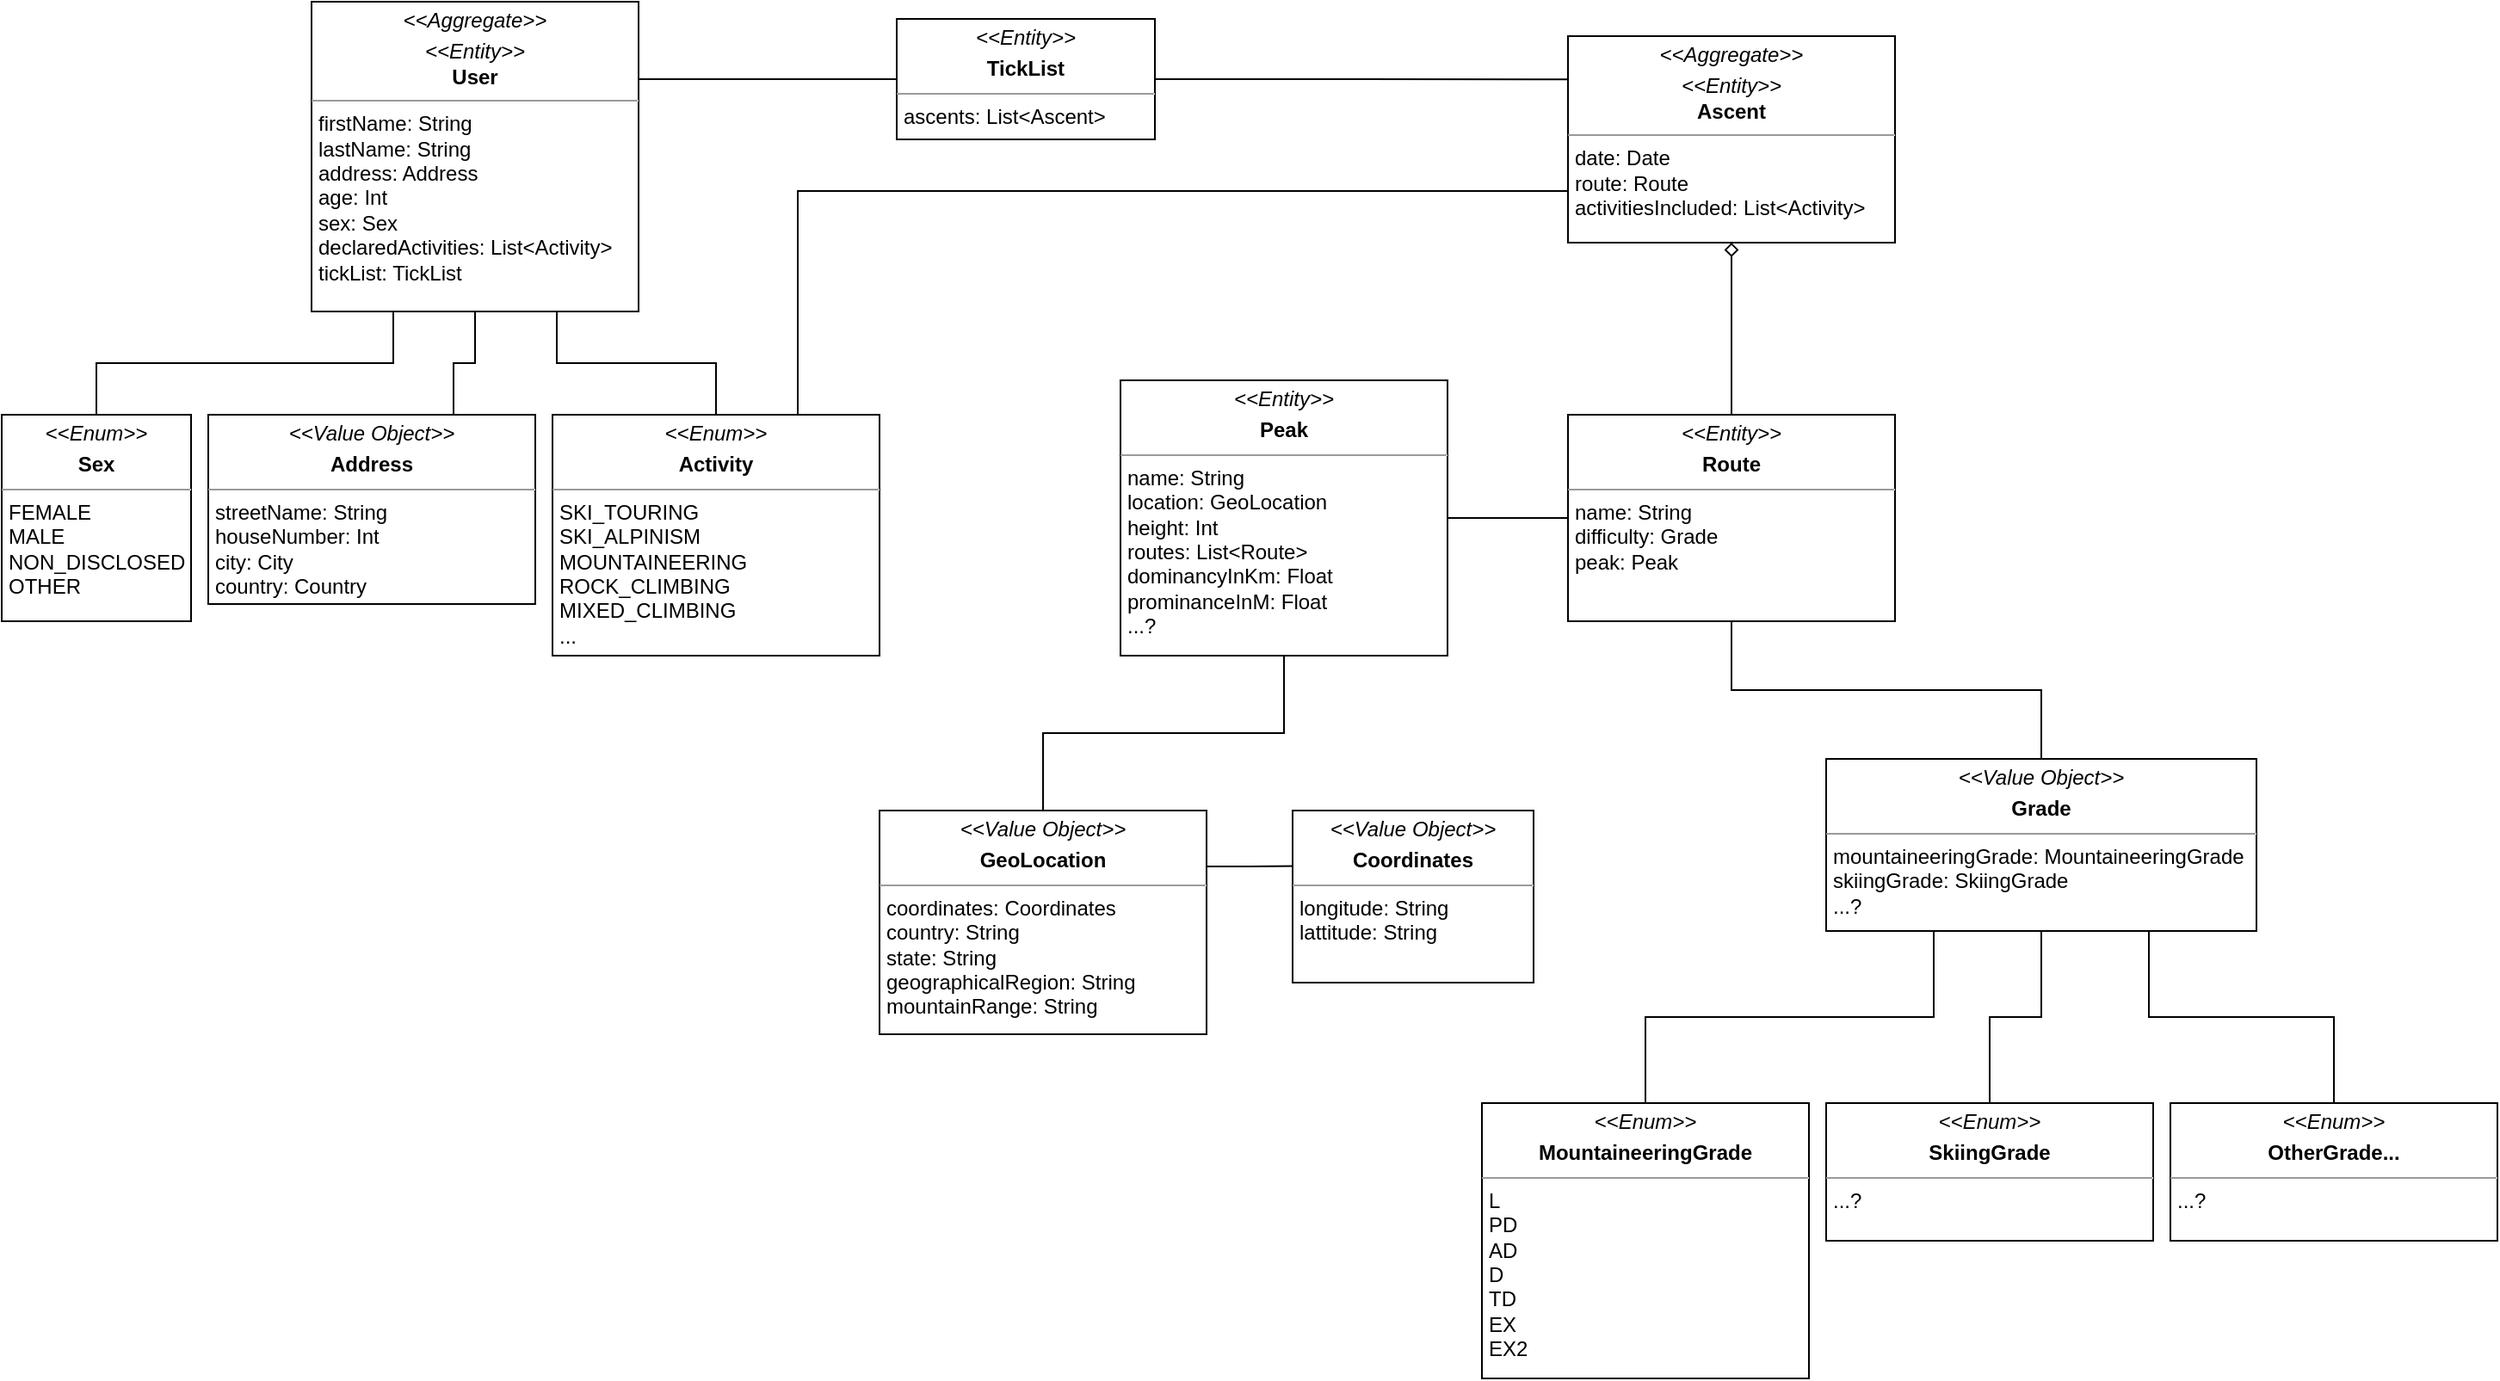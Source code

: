 <mxfile version="20.5.1" type="github">
  <diagram name="domain_model" id="6133507b-19e7-1e82-6fc7-422aa6c4b21f">
    <mxGraphModel dx="3001" dy="1206" grid="1" gridSize="10" guides="1" tooltips="1" connect="1" arrows="1" fold="1" page="1" pageScale="1" pageWidth="1100" pageHeight="850" background="none" math="0" shadow="0">
      <root>
        <mxCell id="0" />
        <mxCell id="1" parent="0" />
        <mxCell id="GPy9ULsNys-U8jjGRWUi-66" style="edgeStyle=orthogonalEdgeStyle;rounded=0;orthogonalLoop=1;jettySize=auto;html=1;exitX=0.25;exitY=1;exitDx=0;exitDy=0;entryX=0.5;entryY=0;entryDx=0;entryDy=0;endArrow=none;endFill=0;" parent="1" source="GPy9ULsNys-U8jjGRWUi-62" target="GPy9ULsNys-U8jjGRWUi-65" edge="1">
          <mxGeometry relative="1" as="geometry" />
        </mxCell>
        <mxCell id="GPy9ULsNys-U8jjGRWUi-67" style="edgeStyle=orthogonalEdgeStyle;rounded=0;orthogonalLoop=1;jettySize=auto;html=1;exitX=0.5;exitY=1;exitDx=0;exitDy=0;entryX=0.75;entryY=0;entryDx=0;entryDy=0;endArrow=none;endFill=0;" parent="1" source="GPy9ULsNys-U8jjGRWUi-62" target="GPy9ULsNys-U8jjGRWUi-63" edge="1">
          <mxGeometry relative="1" as="geometry" />
        </mxCell>
        <mxCell id="GPy9ULsNys-U8jjGRWUi-68" style="edgeStyle=orthogonalEdgeStyle;rounded=0;orthogonalLoop=1;jettySize=auto;html=1;exitX=0.75;exitY=1;exitDx=0;exitDy=0;entryX=0.5;entryY=0;entryDx=0;entryDy=0;endArrow=none;endFill=0;" parent="1" source="GPy9ULsNys-U8jjGRWUi-62" target="GPy9ULsNys-U8jjGRWUi-64" edge="1">
          <mxGeometry relative="1" as="geometry" />
        </mxCell>
        <mxCell id="GPy9ULsNys-U8jjGRWUi-86" style="edgeStyle=orthogonalEdgeStyle;rounded=0;orthogonalLoop=1;jettySize=auto;html=1;exitX=1;exitY=0.25;exitDx=0;exitDy=0;entryX=0;entryY=0.5;entryDx=0;entryDy=0;endArrow=none;endFill=0;" parent="1" source="GPy9ULsNys-U8jjGRWUi-62" target="GPy9ULsNys-U8jjGRWUi-69" edge="1">
          <mxGeometry relative="1" as="geometry" />
        </mxCell>
        <mxCell id="GPy9ULsNys-U8jjGRWUi-62" value="&lt;p style=&quot;margin:0px;margin-top:4px;text-align:center;&quot;&gt;&lt;i&gt;&amp;lt;&amp;lt;Aggregate&amp;gt;&amp;gt;&lt;/i&gt;&lt;/p&gt;&lt;p style=&quot;margin:0px;margin-top:4px;text-align:center;&quot;&gt;&lt;i&gt;&amp;lt;&amp;lt;Entity&amp;gt;&amp;gt;&lt;/i&gt;&lt;i&gt;&lt;br&gt;&lt;/i&gt;&lt;b&gt;User&lt;/b&gt;&lt;/p&gt;&lt;hr size=&quot;1&quot;&gt;&lt;p style=&quot;margin:0px;margin-left:4px;&quot;&gt;firstName: String&lt;/p&gt;&lt;p style=&quot;margin:0px;margin-left:4px;&quot;&gt;lastName: String&lt;br&gt;address: Address&lt;/p&gt;&lt;p style=&quot;margin:0px;margin-left:4px;&quot;&gt;age: Int&lt;/p&gt;&lt;p style=&quot;margin:0px;margin-left:4px;&quot;&gt;sex: Sex&lt;/p&gt;&lt;p style=&quot;margin:0px;margin-left:4px;&quot;&gt;declaredActivities: List&amp;lt;Activity&amp;gt;&lt;/p&gt;&lt;p style=&quot;margin:0px;margin-left:4px;&quot;&gt;tickList: TickList&lt;/p&gt;&lt;p style=&quot;margin:0px;margin-left:4px;&quot;&gt;&lt;br&gt;&lt;/p&gt;" style="verticalAlign=top;align=left;overflow=fill;fontSize=12;fontFamily=Helvetica;html=1;" parent="1" vertex="1">
          <mxGeometry x="160" y="160" width="190" height="180" as="geometry" />
        </mxCell>
        <mxCell id="GPy9ULsNys-U8jjGRWUi-63" value="&lt;p style=&quot;margin:0px;margin-top:4px;text-align:center;&quot;&gt;&lt;i&gt;&amp;lt;&amp;lt;Value Object&amp;gt;&amp;gt;&lt;/i&gt;&lt;/p&gt;&lt;p style=&quot;margin:0px;margin-top:4px;text-align:center;&quot;&gt;&lt;b&gt;Address&lt;/b&gt;&lt;/p&gt;&lt;hr size=&quot;1&quot;&gt;&lt;p style=&quot;margin:0px;margin-left:4px;&quot;&gt;streetName: String&lt;/p&gt;&lt;p style=&quot;margin:0px;margin-left:4px;&quot;&gt;houseNumber: Int&lt;/p&gt;&lt;p style=&quot;margin:0px;margin-left:4px;&quot;&gt;city: City&lt;/p&gt;&lt;p style=&quot;margin:0px;margin-left:4px;&quot;&gt;country: Country&lt;/p&gt;&lt;p style=&quot;margin:0px;margin-left:4px;&quot;&gt;&lt;br&gt;&lt;/p&gt;" style="verticalAlign=top;align=left;overflow=fill;fontSize=12;fontFamily=Helvetica;html=1;" parent="1" vertex="1">
          <mxGeometry x="100" y="400" width="190" height="110" as="geometry" />
        </mxCell>
        <mxCell id="GPy9ULsNys-U8jjGRWUi-64" value="&lt;p style=&quot;margin:0px;margin-top:4px;text-align:center;&quot;&gt;&lt;i&gt;&amp;lt;&amp;lt;Enum&amp;gt;&amp;gt;&lt;/i&gt;&lt;/p&gt;&lt;p style=&quot;margin:0px;margin-top:4px;text-align:center;&quot;&gt;&lt;b&gt;Activity&lt;/b&gt;&lt;/p&gt;&lt;hr size=&quot;1&quot;&gt;&lt;p style=&quot;margin:0px;margin-left:4px;&quot;&gt;SKI_TOURING&lt;/p&gt;&lt;p style=&quot;margin:0px;margin-left:4px;&quot;&gt;SKI_ALPINISM&lt;/p&gt;&lt;p style=&quot;margin:0px;margin-left:4px;&quot;&gt;MOUNTAINEERING&lt;/p&gt;&lt;p style=&quot;margin:0px;margin-left:4px;&quot;&gt;ROCK_CLIMBING&lt;/p&gt;&lt;p style=&quot;margin:0px;margin-left:4px;&quot;&gt;MIXED_CLIMBING&lt;/p&gt;&lt;p style=&quot;margin:0px;margin-left:4px;&quot;&gt;...&lt;/p&gt;" style="verticalAlign=top;align=left;overflow=fill;fontSize=12;fontFamily=Helvetica;html=1;" parent="1" vertex="1">
          <mxGeometry x="300" y="400" width="190" height="140" as="geometry" />
        </mxCell>
        <mxCell id="GPy9ULsNys-U8jjGRWUi-65" value="&lt;p style=&quot;margin:0px;margin-top:4px;text-align:center;&quot;&gt;&lt;i&gt;&amp;lt;&amp;lt;Enum&amp;gt;&amp;gt;&lt;/i&gt;&lt;/p&gt;&lt;p style=&quot;margin:0px;margin-top:4px;text-align:center;&quot;&gt;&lt;b&gt;Sex&lt;/b&gt;&lt;/p&gt;&lt;hr size=&quot;1&quot;&gt;&lt;p style=&quot;margin:0px;margin-left:4px;&quot;&gt;FEMALE&lt;/p&gt;&lt;p style=&quot;margin:0px;margin-left:4px;&quot;&gt;MALE&lt;/p&gt;&lt;p style=&quot;margin:0px;margin-left:4px;&quot;&gt;NON_DISCLOSED&lt;/p&gt;&lt;p style=&quot;margin:0px;margin-left:4px;&quot;&gt;OTHER&lt;/p&gt;" style="verticalAlign=top;align=left;overflow=fill;fontSize=12;fontFamily=Helvetica;html=1;" parent="1" vertex="1">
          <mxGeometry x="-20" y="400" width="110" height="120" as="geometry" />
        </mxCell>
        <mxCell id="GPy9ULsNys-U8jjGRWUi-85" style="edgeStyle=orthogonalEdgeStyle;rounded=0;orthogonalLoop=1;jettySize=auto;html=1;entryX=0.001;entryY=0.209;entryDx=0;entryDy=0;endArrow=none;endFill=0;entryPerimeter=0;" parent="1" source="GPy9ULsNys-U8jjGRWUi-69" target="GPy9ULsNys-U8jjGRWUi-71" edge="1">
          <mxGeometry relative="1" as="geometry">
            <Array as="points" />
          </mxGeometry>
        </mxCell>
        <mxCell id="GPy9ULsNys-U8jjGRWUi-69" value="&lt;p style=&quot;margin:0px;margin-top:4px;text-align:center;&quot;&gt;&lt;i style=&quot;background-color: initial;&quot;&gt;&amp;lt;&amp;lt;Entity&amp;gt;&amp;gt;&lt;/i&gt;&lt;br&gt;&lt;/p&gt;&lt;p style=&quot;margin:0px;margin-top:4px;text-align:center;&quot;&gt;&lt;b&gt;TickList&lt;/b&gt;&lt;/p&gt;&lt;hr size=&quot;1&quot;&gt;&lt;p style=&quot;margin:0px;margin-left:4px;&quot;&gt;ascents: List&amp;lt;Ascent&amp;gt;&lt;/p&gt;&lt;p style=&quot;margin:0px;margin-left:4px;&quot;&gt;&lt;br&gt;&lt;/p&gt;" style="verticalAlign=top;align=left;overflow=fill;fontSize=12;fontFamily=Helvetica;html=1;" parent="1" vertex="1">
          <mxGeometry x="500" y="170" width="150" height="70" as="geometry" />
        </mxCell>
        <mxCell id="k8ZTv-xfxy1ka0wjYK2Q-4" style="edgeStyle=orthogonalEdgeStyle;rounded=0;orthogonalLoop=1;jettySize=auto;html=1;exitX=0;exitY=0.75;exitDx=0;exitDy=0;entryX=0.75;entryY=0;entryDx=0;entryDy=0;endArrow=none;endFill=0;" edge="1" parent="1" source="GPy9ULsNys-U8jjGRWUi-71" target="GPy9ULsNys-U8jjGRWUi-64">
          <mxGeometry relative="1" as="geometry">
            <Array as="points">
              <mxPoint x="443" y="270" />
            </Array>
          </mxGeometry>
        </mxCell>
        <mxCell id="GPy9ULsNys-U8jjGRWUi-71" value="&lt;p style=&quot;margin:0px;margin-top:4px;text-align:center;&quot;&gt;&lt;i&gt;&amp;lt;&amp;lt;Aggregate&amp;gt;&amp;gt;&lt;/i&gt;&lt;/p&gt;&lt;p style=&quot;margin:0px;margin-top:4px;text-align:center;&quot;&gt;&lt;i&gt;&amp;lt;&amp;lt;Entity&amp;gt;&amp;gt;&lt;/i&gt;&lt;i&gt;&lt;br&gt;&lt;/i&gt;&lt;b&gt;Ascent&lt;/b&gt;&lt;/p&gt;&lt;hr size=&quot;1&quot;&gt;&lt;p style=&quot;margin:0px;margin-left:4px;&quot;&gt;date: Date&lt;/p&gt;&lt;p style=&quot;margin:0px;margin-left:4px;&quot;&gt;route: Route&lt;/p&gt;&lt;p style=&quot;margin:0px;margin-left:4px;&quot;&gt;activitiesIncluded: List&amp;lt;Activity&amp;gt;&lt;/p&gt;&lt;p style=&quot;margin:0px;margin-left:4px;&quot;&gt;&lt;br&gt;&lt;/p&gt;" style="verticalAlign=top;align=left;overflow=fill;fontSize=12;fontFamily=Helvetica;html=1;" parent="1" vertex="1">
          <mxGeometry x="890" y="180" width="190" height="120" as="geometry" />
        </mxCell>
        <mxCell id="GPy9ULsNys-U8jjGRWUi-72" value="&lt;p style=&quot;margin:0px;margin-top:4px;text-align:center;&quot;&gt;&lt;i style=&quot;background-color: initial;&quot;&gt;&amp;lt;&amp;lt;Entity&amp;gt;&amp;gt;&lt;/i&gt;&lt;br&gt;&lt;/p&gt;&lt;p style=&quot;margin:0px;margin-top:4px;text-align:center;&quot;&gt;&lt;b&gt;Peak&lt;/b&gt;&lt;/p&gt;&lt;hr size=&quot;1&quot;&gt;&lt;p style=&quot;margin:0px;margin-left:4px;&quot;&gt;name: String&lt;/p&gt;&lt;p style=&quot;margin:0px;margin-left:4px;&quot;&gt;location: GeoLocation&lt;/p&gt;&lt;p style=&quot;margin:0px;margin-left:4px;&quot;&gt;height: Int&lt;/p&gt;&lt;p style=&quot;margin:0px;margin-left:4px;&quot;&gt;routes: List&amp;lt;Route&amp;gt;&lt;/p&gt;&lt;p style=&quot;margin:0px;margin-left:4px;&quot;&gt;dominancyInKm: Float&lt;/p&gt;&lt;p style=&quot;margin:0px;margin-left:4px;&quot;&gt;prominanceInM: Float&lt;/p&gt;&lt;p style=&quot;margin:0px;margin-left:4px;&quot;&gt;...?&lt;/p&gt;&lt;p style=&quot;margin:0px;margin-left:4px;&quot;&gt;&amp;nbsp;&lt;/p&gt;&lt;p style=&quot;margin:0px;margin-left:4px;&quot;&gt;&lt;br&gt;&lt;/p&gt;" style="verticalAlign=top;align=left;overflow=fill;fontSize=12;fontFamily=Helvetica;html=1;" parent="1" vertex="1">
          <mxGeometry x="630" y="380" width="190" height="160" as="geometry" />
        </mxCell>
        <mxCell id="GPy9ULsNys-U8jjGRWUi-81" style="edgeStyle=orthogonalEdgeStyle;rounded=0;orthogonalLoop=1;jettySize=auto;html=1;exitX=0.5;exitY=1;exitDx=0;exitDy=0;entryX=0.5;entryY=0;entryDx=0;entryDy=0;endArrow=none;endFill=0;" parent="1" source="GPy9ULsNys-U8jjGRWUi-73" target="GPy9ULsNys-U8jjGRWUi-74" edge="1">
          <mxGeometry relative="1" as="geometry" />
        </mxCell>
        <mxCell id="GPy9ULsNys-U8jjGRWUi-82" style="edgeStyle=orthogonalEdgeStyle;rounded=0;orthogonalLoop=1;jettySize=auto;html=1;entryX=1;entryY=0.5;entryDx=0;entryDy=0;endArrow=none;endFill=0;" parent="1" source="GPy9ULsNys-U8jjGRWUi-73" target="GPy9ULsNys-U8jjGRWUi-72" edge="1">
          <mxGeometry relative="1" as="geometry" />
        </mxCell>
        <mxCell id="GPy9ULsNys-U8jjGRWUi-83" style="edgeStyle=orthogonalEdgeStyle;rounded=0;orthogonalLoop=1;jettySize=auto;html=1;entryX=0.5;entryY=1;entryDx=0;entryDy=0;endArrow=diamond;endFill=0;" parent="1" source="GPy9ULsNys-U8jjGRWUi-73" target="GPy9ULsNys-U8jjGRWUi-71" edge="1">
          <mxGeometry relative="1" as="geometry" />
        </mxCell>
        <mxCell id="GPy9ULsNys-U8jjGRWUi-73" value="&lt;p style=&quot;margin:0px;margin-top:4px;text-align:center;&quot;&gt;&lt;i style=&quot;background-color: initial;&quot;&gt;&amp;lt;&amp;lt;Entity&amp;gt;&amp;gt;&lt;/i&gt;&lt;br&gt;&lt;/p&gt;&lt;p style=&quot;margin:0px;margin-top:4px;text-align:center;&quot;&gt;&lt;b&gt;Route&lt;/b&gt;&lt;/p&gt;&lt;hr size=&quot;1&quot;&gt;&lt;p style=&quot;margin:0px;margin-left:4px;&quot;&gt;name: String&lt;/p&gt;&lt;p style=&quot;margin:0px;margin-left:4px;&quot;&gt;difficulty: Grade&lt;/p&gt;&lt;p style=&quot;margin:0px;margin-left:4px;&quot;&gt;peak: Peak&lt;/p&gt;&lt;p style=&quot;margin:0px;margin-left:4px;&quot;&gt;&lt;br&gt;&lt;/p&gt;&lt;p style=&quot;margin:0px;margin-left:4px;&quot;&gt;&lt;br&gt;&lt;/p&gt;" style="verticalAlign=top;align=left;overflow=fill;fontSize=12;fontFamily=Helvetica;html=1;" parent="1" vertex="1">
          <mxGeometry x="890" y="400" width="190" height="120" as="geometry" />
        </mxCell>
        <mxCell id="GPy9ULsNys-U8jjGRWUi-77" style="edgeStyle=orthogonalEdgeStyle;rounded=0;orthogonalLoop=1;jettySize=auto;html=1;exitX=0.25;exitY=1;exitDx=0;exitDy=0;entryX=0.5;entryY=0;entryDx=0;entryDy=0;endArrow=none;endFill=0;" parent="1" source="GPy9ULsNys-U8jjGRWUi-74" target="GPy9ULsNys-U8jjGRWUi-75" edge="1">
          <mxGeometry relative="1" as="geometry" />
        </mxCell>
        <mxCell id="GPy9ULsNys-U8jjGRWUi-78" style="edgeStyle=orthogonalEdgeStyle;rounded=0;orthogonalLoop=1;jettySize=auto;html=1;exitX=0.5;exitY=1;exitDx=0;exitDy=0;entryX=0.5;entryY=0;entryDx=0;entryDy=0;endArrow=none;endFill=0;" parent="1" source="GPy9ULsNys-U8jjGRWUi-74" target="GPy9ULsNys-U8jjGRWUi-76" edge="1">
          <mxGeometry relative="1" as="geometry" />
        </mxCell>
        <mxCell id="GPy9ULsNys-U8jjGRWUi-80" style="edgeStyle=orthogonalEdgeStyle;rounded=0;orthogonalLoop=1;jettySize=auto;html=1;exitX=0.75;exitY=1;exitDx=0;exitDy=0;entryX=0.5;entryY=0;entryDx=0;entryDy=0;endArrow=none;endFill=0;" parent="1" source="GPy9ULsNys-U8jjGRWUi-74" target="GPy9ULsNys-U8jjGRWUi-79" edge="1">
          <mxGeometry relative="1" as="geometry" />
        </mxCell>
        <mxCell id="GPy9ULsNys-U8jjGRWUi-74" value="&lt;p style=&quot;margin:0px;margin-top:4px;text-align:center;&quot;&gt;&lt;i style=&quot;background-color: initial;&quot;&gt;&amp;lt;&amp;lt;Value Object&amp;gt;&amp;gt;&lt;/i&gt;&lt;br&gt;&lt;/p&gt;&lt;p style=&quot;margin:0px;margin-top:4px;text-align:center;&quot;&gt;&lt;b&gt;Grade&lt;/b&gt;&lt;/p&gt;&lt;hr size=&quot;1&quot;&gt;&lt;p style=&quot;margin:0px;margin-left:4px;&quot;&gt;mountaineeringGrade: MountaineeringGrade&lt;/p&gt;&lt;p style=&quot;margin:0px;margin-left:4px;&quot;&gt;skiingGrade: SkiingGrade&lt;/p&gt;&lt;p style=&quot;margin:0px;margin-left:4px;&quot;&gt;...?&lt;/p&gt;&lt;p style=&quot;margin:0px;margin-left:4px;&quot;&gt;&lt;br&gt;&lt;/p&gt;" style="verticalAlign=top;align=left;overflow=fill;fontSize=12;fontFamily=Helvetica;html=1;" parent="1" vertex="1">
          <mxGeometry x="1040" y="600" width="250" height="100" as="geometry" />
        </mxCell>
        <mxCell id="GPy9ULsNys-U8jjGRWUi-75" value="&lt;p style=&quot;margin:0px;margin-top:4px;text-align:center;&quot;&gt;&lt;i style=&quot;background-color: initial;&quot;&gt;&amp;lt;&amp;lt;Enum&amp;gt;&amp;gt;&lt;/i&gt;&lt;br&gt;&lt;/p&gt;&lt;p style=&quot;margin:0px;margin-top:4px;text-align:center;&quot;&gt;&lt;b&gt;MountaineeringGrade&lt;/b&gt;&lt;/p&gt;&lt;hr size=&quot;1&quot;&gt;&lt;p style=&quot;margin:0px;margin-left:4px;&quot;&gt;L&lt;/p&gt;&lt;p style=&quot;margin:0px;margin-left:4px;&quot;&gt;PD&lt;/p&gt;&lt;p style=&quot;margin:0px;margin-left:4px;&quot;&gt;AD&lt;/p&gt;&lt;p style=&quot;margin:0px;margin-left:4px;&quot;&gt;D&lt;/p&gt;&lt;p style=&quot;margin:0px;margin-left:4px;&quot;&gt;TD&lt;/p&gt;&lt;p style=&quot;margin:0px;margin-left:4px;&quot;&gt;EX&lt;/p&gt;&lt;p style=&quot;margin:0px;margin-left:4px;&quot;&gt;EX2&lt;/p&gt;&lt;p style=&quot;margin:0px;margin-left:4px;&quot;&gt;&lt;br&gt;&lt;/p&gt;" style="verticalAlign=top;align=left;overflow=fill;fontSize=12;fontFamily=Helvetica;html=1;" parent="1" vertex="1">
          <mxGeometry x="840" y="800" width="190" height="160" as="geometry" />
        </mxCell>
        <mxCell id="GPy9ULsNys-U8jjGRWUi-76" value="&lt;p style=&quot;margin:0px;margin-top:4px;text-align:center;&quot;&gt;&lt;i style=&quot;background-color: initial;&quot;&gt;&amp;lt;&amp;lt;Enum&amp;gt;&amp;gt;&lt;/i&gt;&lt;br&gt;&lt;/p&gt;&lt;p style=&quot;margin:0px;margin-top:4px;text-align:center;&quot;&gt;&lt;b&gt;SkiingGrade&lt;/b&gt;&lt;/p&gt;&lt;hr size=&quot;1&quot;&gt;&lt;p style=&quot;margin:0px;margin-left:4px;&quot;&gt;...?&lt;/p&gt;&lt;p style=&quot;margin:0px;margin-left:4px;&quot;&gt;&lt;br&gt;&lt;/p&gt;" style="verticalAlign=top;align=left;overflow=fill;fontSize=12;fontFamily=Helvetica;html=1;" parent="1" vertex="1">
          <mxGeometry x="1040" y="800" width="190" height="80" as="geometry" />
        </mxCell>
        <mxCell id="GPy9ULsNys-U8jjGRWUi-79" value="&lt;p style=&quot;margin:0px;margin-top:4px;text-align:center;&quot;&gt;&lt;i style=&quot;background-color: initial;&quot;&gt;&amp;lt;&amp;lt;Enum&amp;gt;&amp;gt;&lt;/i&gt;&lt;br&gt;&lt;/p&gt;&lt;p style=&quot;margin:0px;margin-top:4px;text-align:center;&quot;&gt;&lt;b&gt;OtherGrade...&lt;/b&gt;&lt;/p&gt;&lt;hr size=&quot;1&quot;&gt;&lt;p style=&quot;margin:0px;margin-left:4px;&quot;&gt;...?&lt;/p&gt;&lt;p style=&quot;margin:0px;margin-left:4px;&quot;&gt;&lt;br&gt;&lt;/p&gt;" style="verticalAlign=top;align=left;overflow=fill;fontSize=12;fontFamily=Helvetica;html=1;" parent="1" vertex="1">
          <mxGeometry x="1240" y="800" width="190" height="80" as="geometry" />
        </mxCell>
        <mxCell id="k8ZTv-xfxy1ka0wjYK2Q-2" style="edgeStyle=orthogonalEdgeStyle;rounded=0;orthogonalLoop=1;jettySize=auto;html=1;entryX=0.5;entryY=1;entryDx=0;entryDy=0;endArrow=none;endFill=0;" edge="1" parent="1" source="k8ZTv-xfxy1ka0wjYK2Q-1" target="GPy9ULsNys-U8jjGRWUi-72">
          <mxGeometry relative="1" as="geometry" />
        </mxCell>
        <mxCell id="k8ZTv-xfxy1ka0wjYK2Q-6" style="edgeStyle=orthogonalEdgeStyle;rounded=0;orthogonalLoop=1;jettySize=auto;html=1;exitX=1;exitY=0.25;exitDx=0;exitDy=0;entryX=0.023;entryY=0.322;entryDx=0;entryDy=0;entryPerimeter=0;endArrow=none;endFill=0;" edge="1" parent="1" source="k8ZTv-xfxy1ka0wjYK2Q-1" target="k8ZTv-xfxy1ka0wjYK2Q-5">
          <mxGeometry relative="1" as="geometry" />
        </mxCell>
        <mxCell id="k8ZTv-xfxy1ka0wjYK2Q-1" value="&lt;p style=&quot;margin:0px;margin-top:4px;text-align:center;&quot;&gt;&lt;i style=&quot;background-color: initial;&quot;&gt;&amp;lt;&amp;lt;Value Object&amp;gt;&amp;gt;&lt;/i&gt;&lt;br&gt;&lt;/p&gt;&lt;p style=&quot;margin:0px;margin-top:4px;text-align:center;&quot;&gt;&lt;b&gt;GeoLocation&lt;/b&gt;&lt;/p&gt;&lt;hr size=&quot;1&quot;&gt;&lt;p style=&quot;margin:0px;margin-left:4px;&quot;&gt;coordinates: Coordinates&lt;/p&gt;&lt;p style=&quot;margin:0px;margin-left:4px;&quot;&gt;country: String&lt;/p&gt;&lt;p style=&quot;margin:0px;margin-left:4px;&quot;&gt;state: String&lt;/p&gt;&lt;p style=&quot;margin:0px;margin-left:4px;&quot;&gt;geographicalRegion: String&lt;/p&gt;&lt;p style=&quot;margin:0px;margin-left:4px;&quot;&gt;mountainRange: String&lt;/p&gt;" style="verticalAlign=top;align=left;overflow=fill;fontSize=12;fontFamily=Helvetica;html=1;" vertex="1" parent="1">
          <mxGeometry x="490" y="630" width="190" height="130" as="geometry" />
        </mxCell>
        <mxCell id="k8ZTv-xfxy1ka0wjYK2Q-5" value="&lt;p style=&quot;margin:0px;margin-top:4px;text-align:center;&quot;&gt;&lt;i style=&quot;background-color: initial;&quot;&gt;&amp;lt;&amp;lt;Value Object&amp;gt;&amp;gt;&lt;/i&gt;&lt;br&gt;&lt;/p&gt;&lt;p style=&quot;margin:0px;margin-top:4px;text-align:center;&quot;&gt;&lt;b&gt;Coordinates&lt;/b&gt;&lt;/p&gt;&lt;hr size=&quot;1&quot;&gt;&lt;p style=&quot;margin:0px;margin-left:4px;&quot;&gt;longitude: String&lt;/p&gt;&lt;p style=&quot;margin:0px;margin-left:4px;&quot;&gt;lattitude: String&lt;/p&gt;&lt;p style=&quot;margin:0px;margin-left:4px;&quot;&gt;&lt;br&gt;&lt;/p&gt;" style="verticalAlign=top;align=left;overflow=fill;fontSize=12;fontFamily=Helvetica;html=1;" vertex="1" parent="1">
          <mxGeometry x="730" y="630" width="140" height="100" as="geometry" />
        </mxCell>
      </root>
    </mxGraphModel>
  </diagram>
</mxfile>
